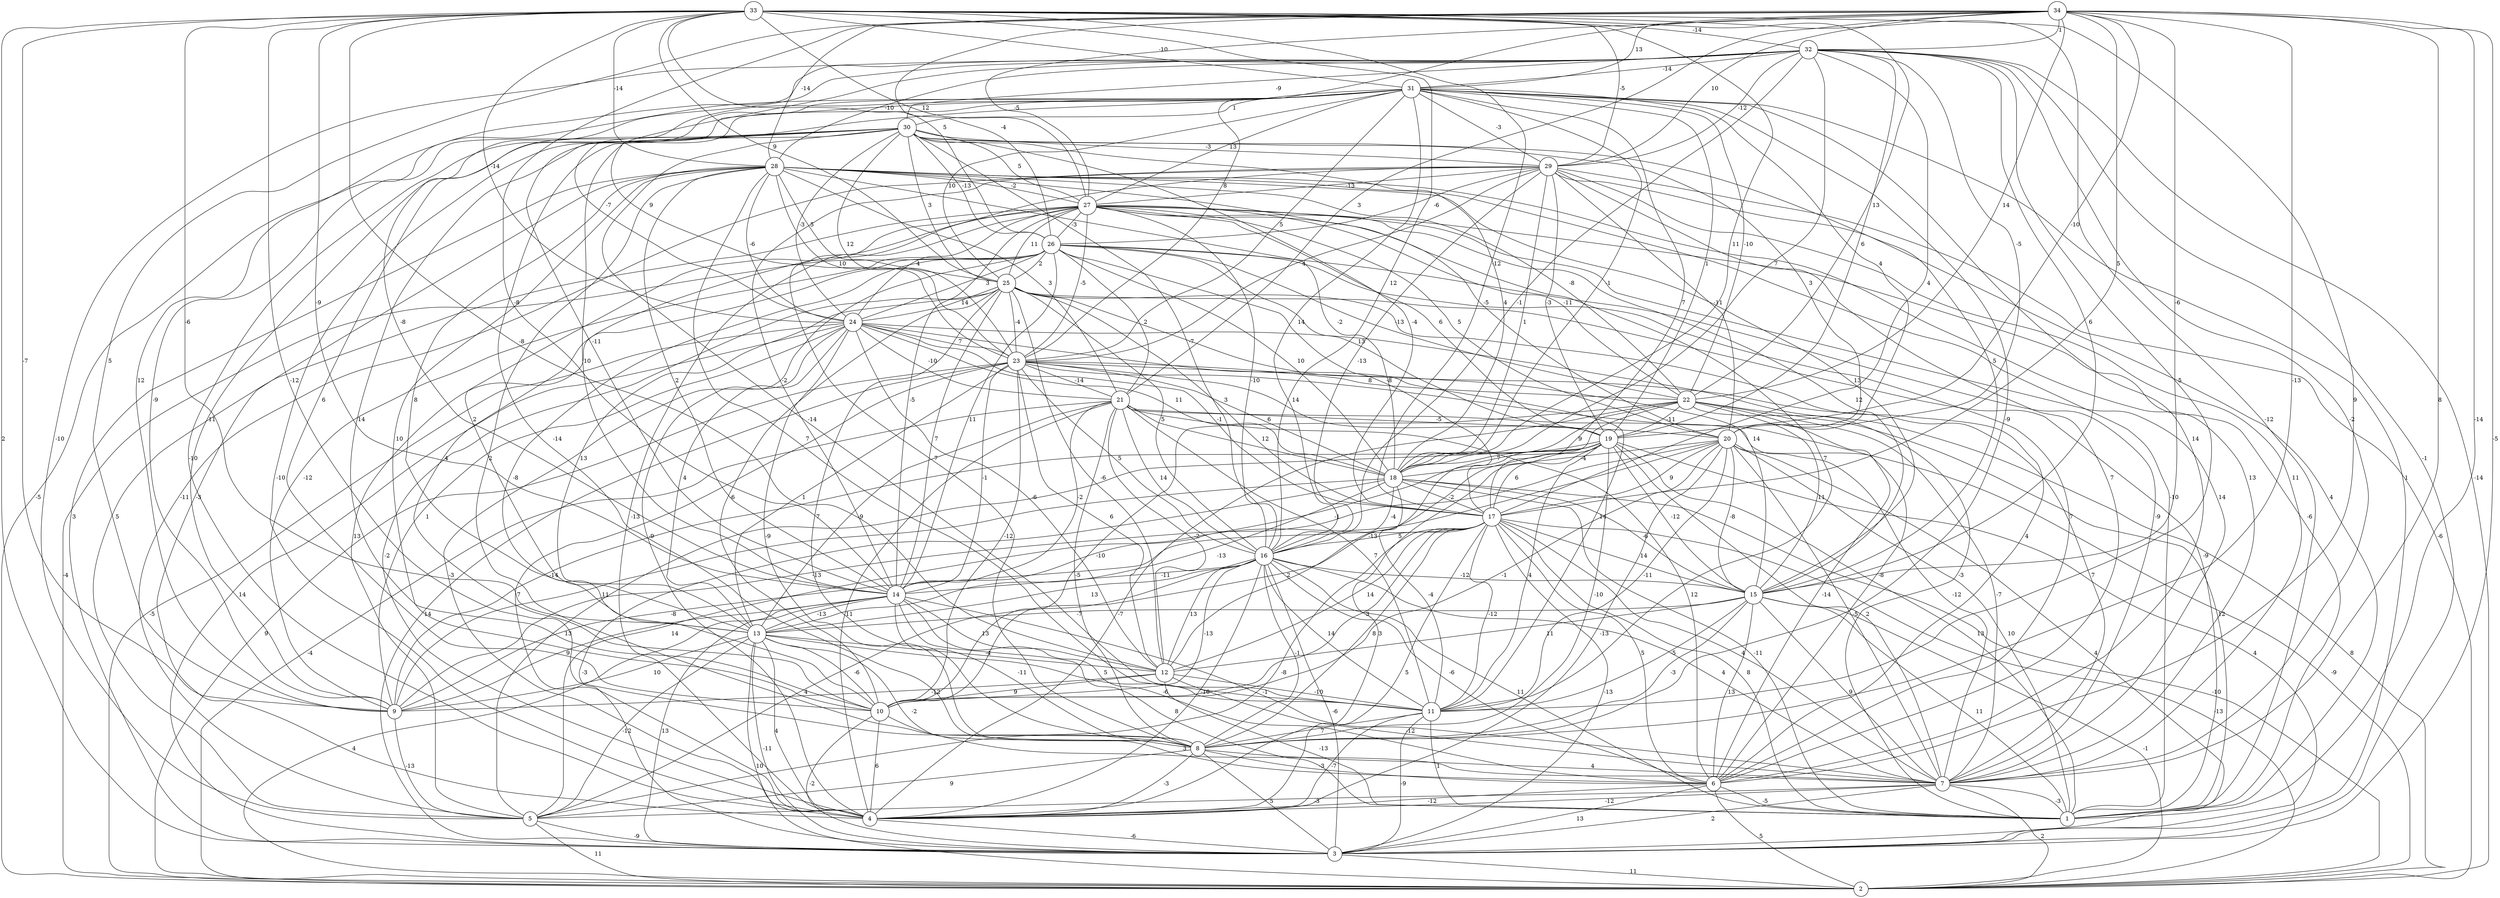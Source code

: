 graph { 
	 fontname="Helvetica,Arial,sans-serif" 
	 node [shape = circle]; 
	 34 -- 1 [label = "-14"];
	 34 -- 3 [label = "-5"];
	 34 -- 7 [label = "8"];
	 34 -- 8 [label = "-13"];
	 34 -- 9 [label = "5"];
	 34 -- 14 [label = "-8"];
	 34 -- 15 [label = "-6"];
	 34 -- 17 [label = "5"];
	 34 -- 19 [label = "-10"];
	 34 -- 21 [label = "3"];
	 34 -- 22 [label = "14"];
	 34 -- 23 [label = "8"];
	 34 -- 26 [label = "-4"];
	 34 -- 27 [label = "-5"];
	 34 -- 28 [label = "-14"];
	 34 -- 29 [label = "10"];
	 34 -- 31 [label = "13"];
	 34 -- 32 [label = "1"];
	 33 -- 1 [label = "-12"];
	 33 -- 3 [label = "2"];
	 33 -- 6 [label = "9"];
	 33 -- 8 [label = "-12"];
	 33 -- 9 [label = "-7"];
	 33 -- 12 [label = "-8"];
	 33 -- 13 [label = "-6"];
	 33 -- 14 [label = "-9"];
	 33 -- 16 [label = "12"];
	 33 -- 17 [label = "-12"];
	 33 -- 18 [label = "11"];
	 33 -- 22 [label = "13"];
	 33 -- 24 [label = "-14"];
	 33 -- 25 [label = "9"];
	 33 -- 26 [label = "5"];
	 33 -- 27 [label = "12"];
	 33 -- 28 [label = "-14"];
	 33 -- 29 [label = "-5"];
	 33 -- 31 [label = "-10"];
	 33 -- 32 [label = "-14"];
	 32 -- 2 [label = "-14"];
	 32 -- 3 [label = "-1"];
	 32 -- 5 [label = "-10"];
	 32 -- 7 [label = "-2"];
	 32 -- 9 [label = "12"];
	 32 -- 11 [label = "5"];
	 32 -- 14 [label = "-8"];
	 32 -- 15 [label = "6"];
	 32 -- 16 [label = "-1"];
	 32 -- 17 [label = "4"];
	 32 -- 18 [label = "7"];
	 32 -- 19 [label = "6"];
	 32 -- 20 [label = "-5"];
	 32 -- 23 [label = "9"];
	 32 -- 28 [label = "-10"];
	 32 -- 29 [label = "-12"];
	 32 -- 30 [label = "-9"];
	 32 -- 31 [label = "-14"];
	 31 -- 2 [label = "-5"];
	 31 -- 3 [label = "1"];
	 31 -- 4 [label = "-10"];
	 31 -- 6 [label = "14"];
	 31 -- 8 [label = "-9"];
	 31 -- 9 [label = "-9"];
	 31 -- 10 [label = "6"];
	 31 -- 14 [label = "-11"];
	 31 -- 16 [label = "14"];
	 31 -- 17 [label = "7"];
	 31 -- 18 [label = "-1"];
	 31 -- 19 [label = "1"];
	 31 -- 20 [label = "4"];
	 31 -- 22 [label = "-10"];
	 31 -- 23 [label = "5"];
	 31 -- 24 [label = "-7"];
	 31 -- 25 [label = "10"];
	 31 -- 27 [label = "13"];
	 31 -- 29 [label = "-3"];
	 31 -- 30 [label = "1"];
	 30 -- 4 [label = "-10"];
	 30 -- 8 [label = "-14"];
	 30 -- 9 [label = "11"];
	 30 -- 10 [label = "14"];
	 30 -- 11 [label = "-14"];
	 30 -- 14 [label = "10"];
	 30 -- 15 [label = "5"];
	 30 -- 16 [label = "-7"];
	 30 -- 17 [label = "-4"];
	 30 -- 18 [label = "4"];
	 30 -- 20 [label = "3"];
	 30 -- 23 [label = "12"];
	 30 -- 24 [label = "-3"];
	 30 -- 25 [label = "3"];
	 30 -- 26 [label = "-13"];
	 30 -- 27 [label = "5"];
	 30 -- 29 [label = "-3"];
	 29 -- 1 [label = "4"];
	 29 -- 2 [label = "-6"];
	 29 -- 5 [label = "-11"];
	 29 -- 6 [label = "7"];
	 29 -- 7 [label = "11"];
	 29 -- 8 [label = "7"];
	 29 -- 14 [label = "-2"];
	 29 -- 16 [label = "-13"];
	 29 -- 18 [label = "1"];
	 29 -- 19 [label = "-3"];
	 29 -- 20 [label = "-11"];
	 29 -- 23 [label = "4"];
	 29 -- 26 [label = "-6"];
	 29 -- 27 [label = "-13"];
	 28 -- 1 [label = "-10"];
	 28 -- 3 [label = "3"];
	 28 -- 4 [label = "-3"];
	 28 -- 7 [label = "13"];
	 28 -- 8 [label = "2"];
	 28 -- 10 [label = "10"];
	 28 -- 11 [label = "7"];
	 28 -- 13 [label = "8"];
	 28 -- 14 [label = "2"];
	 28 -- 15 [label = "13"];
	 28 -- 18 [label = "-2"];
	 28 -- 20 [label = "-5"];
	 28 -- 21 [label = "3"];
	 28 -- 22 [label = "-8"];
	 28 -- 23 [label = "10"];
	 28 -- 24 [label = "-6"];
	 28 -- 25 [label = "5"];
	 28 -- 27 [label = "-2"];
	 27 -- 1 [label = "-6"];
	 27 -- 4 [label = "-13"];
	 27 -- 5 [label = "5"];
	 27 -- 7 [label = "14"];
	 27 -- 10 [label = "4"];
	 27 -- 11 [label = "7"];
	 27 -- 13 [label = "2"];
	 27 -- 14 [label = "-5"];
	 27 -- 15 [label = "12"];
	 27 -- 16 [label = "-10"];
	 27 -- 19 [label = "6"];
	 27 -- 20 [label = "5"];
	 27 -- 22 [label = "-11"];
	 27 -- 23 [label = "-5"];
	 27 -- 24 [label = "4"];
	 27 -- 25 [label = "11"];
	 27 -- 26 [label = "-3"];
	 26 -- 2 [label = "-4"];
	 26 -- 4 [label = "-9"];
	 26 -- 5 [label = "13"];
	 26 -- 6 [label = "7"];
	 26 -- 7 [label = "-9"];
	 26 -- 9 [label = "-12"];
	 26 -- 10 [label = "-8"];
	 26 -- 14 [label = "11"];
	 26 -- 17 [label = "-8"];
	 26 -- 18 [label = "10"];
	 26 -- 19 [label = "13"];
	 26 -- 21 [label = "2"];
	 26 -- 22 [label = "-13"];
	 26 -- 24 [label = "3"];
	 26 -- 25 [label = "2"];
	 25 -- 1 [label = "-9"];
	 25 -- 4 [label = "-2"];
	 25 -- 6 [label = "4"];
	 25 -- 8 [label = "7"];
	 25 -- 10 [label = "-6"];
	 25 -- 12 [label = "-6"];
	 25 -- 13 [label = "13"];
	 25 -- 14 [label = "7"];
	 25 -- 15 [label = "14"];
	 25 -- 16 [label = "5"];
	 25 -- 17 [label = "3"];
	 25 -- 23 [label = "-4"];
	 25 -- 24 [label = "14"];
	 24 -- 1 [label = "-3"];
	 24 -- 2 [label = "-5"];
	 24 -- 3 [label = "14"];
	 24 -- 4 [label = "-3"];
	 24 -- 8 [label = "-9"];
	 24 -- 9 [label = "1"];
	 24 -- 11 [label = "14"];
	 24 -- 12 [label = "-6"];
	 24 -- 13 [label = "4"];
	 24 -- 17 [label = "-1"];
	 24 -- 18 [label = "11"];
	 24 -- 21 [label = "-10"];
	 24 -- 23 [label = "7"];
	 23 -- 2 [label = "9"];
	 23 -- 3 [label = "14"];
	 23 -- 4 [label = "7"];
	 23 -- 6 [label = "-8"];
	 23 -- 7 [label = "7"];
	 23 -- 10 [label = "-12"];
	 23 -- 12 [label = "6"];
	 23 -- 13 [label = "1"];
	 23 -- 14 [label = "-1"];
	 23 -- 16 [label = "5"];
	 23 -- 18 [label = "6"];
	 23 -- 19 [label = "14"];
	 23 -- 21 [label = "-14"];
	 23 -- 22 [label = "8"];
	 22 -- 1 [label = "12"];
	 22 -- 2 [label = "8"];
	 22 -- 4 [label = "-7"];
	 22 -- 6 [label = "-14"];
	 22 -- 7 [label = "-7"];
	 22 -- 10 [label = "-10"];
	 22 -- 12 [label = "-13"];
	 22 -- 15 [label = "11"];
	 22 -- 18 [label = "9"];
	 22 -- 19 [label = "-11"];
	 21 -- 2 [label = "-4"];
	 21 -- 4 [label = "11"];
	 21 -- 6 [label = "12"];
	 21 -- 7 [label = "-12"];
	 21 -- 8 [label = "-5"];
	 21 -- 11 [label = "7"];
	 21 -- 12 [label = "-2"];
	 21 -- 13 [label = "-9"];
	 21 -- 14 [label = "-2"];
	 21 -- 16 [label = "14"];
	 21 -- 18 [label = "12"];
	 21 -- 20 [label = "-5"];
	 20 -- 1 [label = "10"];
	 20 -- 2 [label = "-9"];
	 20 -- 3 [label = "4"];
	 20 -- 4 [label = "-13"];
	 20 -- 5 [label = "14"];
	 20 -- 7 [label = "-5"];
	 20 -- 9 [label = "-13"];
	 20 -- 10 [label = "-1"];
	 20 -- 11 [label = "-11"];
	 20 -- 15 [label = "-8"];
	 20 -- 17 [label = "9"];
	 20 -- 18 [label = "-4"];
	 19 -- 1 [label = "13"];
	 19 -- 3 [label = "4"];
	 19 -- 4 [label = "3"];
	 19 -- 5 [label = "13"];
	 19 -- 7 [label = "2"];
	 19 -- 8 [label = "-10"];
	 19 -- 9 [label = "-14"];
	 19 -- 10 [label = "2"];
	 19 -- 11 [label = "4"];
	 19 -- 14 [label = "-1"];
	 19 -- 15 [label = "-12"];
	 19 -- 17 [label = "6"];
	 19 -- 18 [label = "7"];
	 18 -- 1 [label = "-11"];
	 18 -- 2 [label = "-10"];
	 18 -- 3 [label = "-3"];
	 18 -- 9 [label = "11"];
	 18 -- 11 [label = "-4"];
	 18 -- 13 [label = "-13"];
	 18 -- 15 [label = "-6"];
	 18 -- 16 [label = "-4"];
	 18 -- 17 [label = "-2"];
	 17 -- 1 [label = "8"];
	 17 -- 2 [label = "-13"];
	 17 -- 3 [label = "-13"];
	 17 -- 4 [label = "5"];
	 17 -- 5 [label = "-8"];
	 17 -- 6 [label = "5"];
	 17 -- 7 [label = "4"];
	 17 -- 8 [label = "8"];
	 17 -- 9 [label = "-8"];
	 17 -- 10 [label = "3"];
	 17 -- 11 [label = "-12"];
	 17 -- 12 [label = "14"];
	 17 -- 15 [label = "14"];
	 17 -- 16 [label = "5"];
	 16 -- 1 [label = "11"];
	 16 -- 3 [label = "-6"];
	 16 -- 4 [label = "-10"];
	 16 -- 5 [label = "4"];
	 16 -- 6 [label = "-6"];
	 16 -- 7 [label = "4"];
	 16 -- 8 [label = "-1"];
	 16 -- 10 [label = "-13"];
	 16 -- 11 [label = "14"];
	 16 -- 12 [label = "13"];
	 16 -- 13 [label = "13"];
	 16 -- 14 [label = "-11"];
	 16 -- 15 [label = "-12"];
	 15 -- 1 [label = "11"];
	 15 -- 2 [label = "-1"];
	 15 -- 6 [label = "13"];
	 15 -- 7 [label = "9"];
	 15 -- 8 [label = "-3"];
	 15 -- 11 [label = "-5"];
	 15 -- 12 [label = "11"];
	 15 -- 13 [label = "-7"];
	 14 -- 1 [label = "8"];
	 14 -- 2 [label = "4"];
	 14 -- 3 [label = "13"];
	 14 -- 6 [label = "-6"];
	 14 -- 7 [label = "-1"];
	 14 -- 8 [label = "-11"];
	 14 -- 9 [label = "9"];
	 14 -- 12 [label = "13"];
	 14 -- 13 [label = "-13"];
	 13 -- 2 [label = "10"];
	 13 -- 3 [label = "-11"];
	 13 -- 4 [label = "4"];
	 13 -- 5 [label = "-12"];
	 13 -- 6 [label = "-2"];
	 13 -- 9 [label = "10"];
	 13 -- 10 [label = "-6"];
	 13 -- 11 [label = "5"];
	 13 -- 12 [label = "-4"];
	 12 -- 1 [label = "-13"];
	 12 -- 7 [label = "-12"];
	 12 -- 9 [label = "-12"];
	 12 -- 10 [label = "9"];
	 12 -- 11 [label = "-10"];
	 11 -- 1 [label = "1"];
	 11 -- 3 [label = "-9"];
	 11 -- 4 [label = "-7"];
	 11 -- 8 [label = "7"];
	 10 -- 3 [label = "-2"];
	 10 -- 4 [label = "6"];
	 10 -- 7 [label = "3"];
	 9 -- 5 [label = "-13"];
	 8 -- 3 [label = "5"];
	 8 -- 4 [label = "-3"];
	 8 -- 5 [label = "9"];
	 8 -- 6 [label = "-3"];
	 8 -- 7 [label = "4"];
	 7 -- 1 [label = "-3"];
	 7 -- 2 [label = "2"];
	 7 -- 3 [label = "2"];
	 7 -- 4 [label = "-12"];
	 7 -- 5 [label = "-3"];
	 6 -- 1 [label = "-5"];
	 6 -- 2 [label = "5"];
	 6 -- 3 [label = "13"];
	 6 -- 4 [label = "-12"];
	 5 -- 2 [label = "11"];
	 5 -- 3 [label = "-9"];
	 4 -- 3 [label = "-6"];
	 3 -- 2 [label = "11"];
	 1;
	 2;
	 3;
	 4;
	 5;
	 6;
	 7;
	 8;
	 9;
	 10;
	 11;
	 12;
	 13;
	 14;
	 15;
	 16;
	 17;
	 18;
	 19;
	 20;
	 21;
	 22;
	 23;
	 24;
	 25;
	 26;
	 27;
	 28;
	 29;
	 30;
	 31;
	 32;
	 33;
	 34;
}
